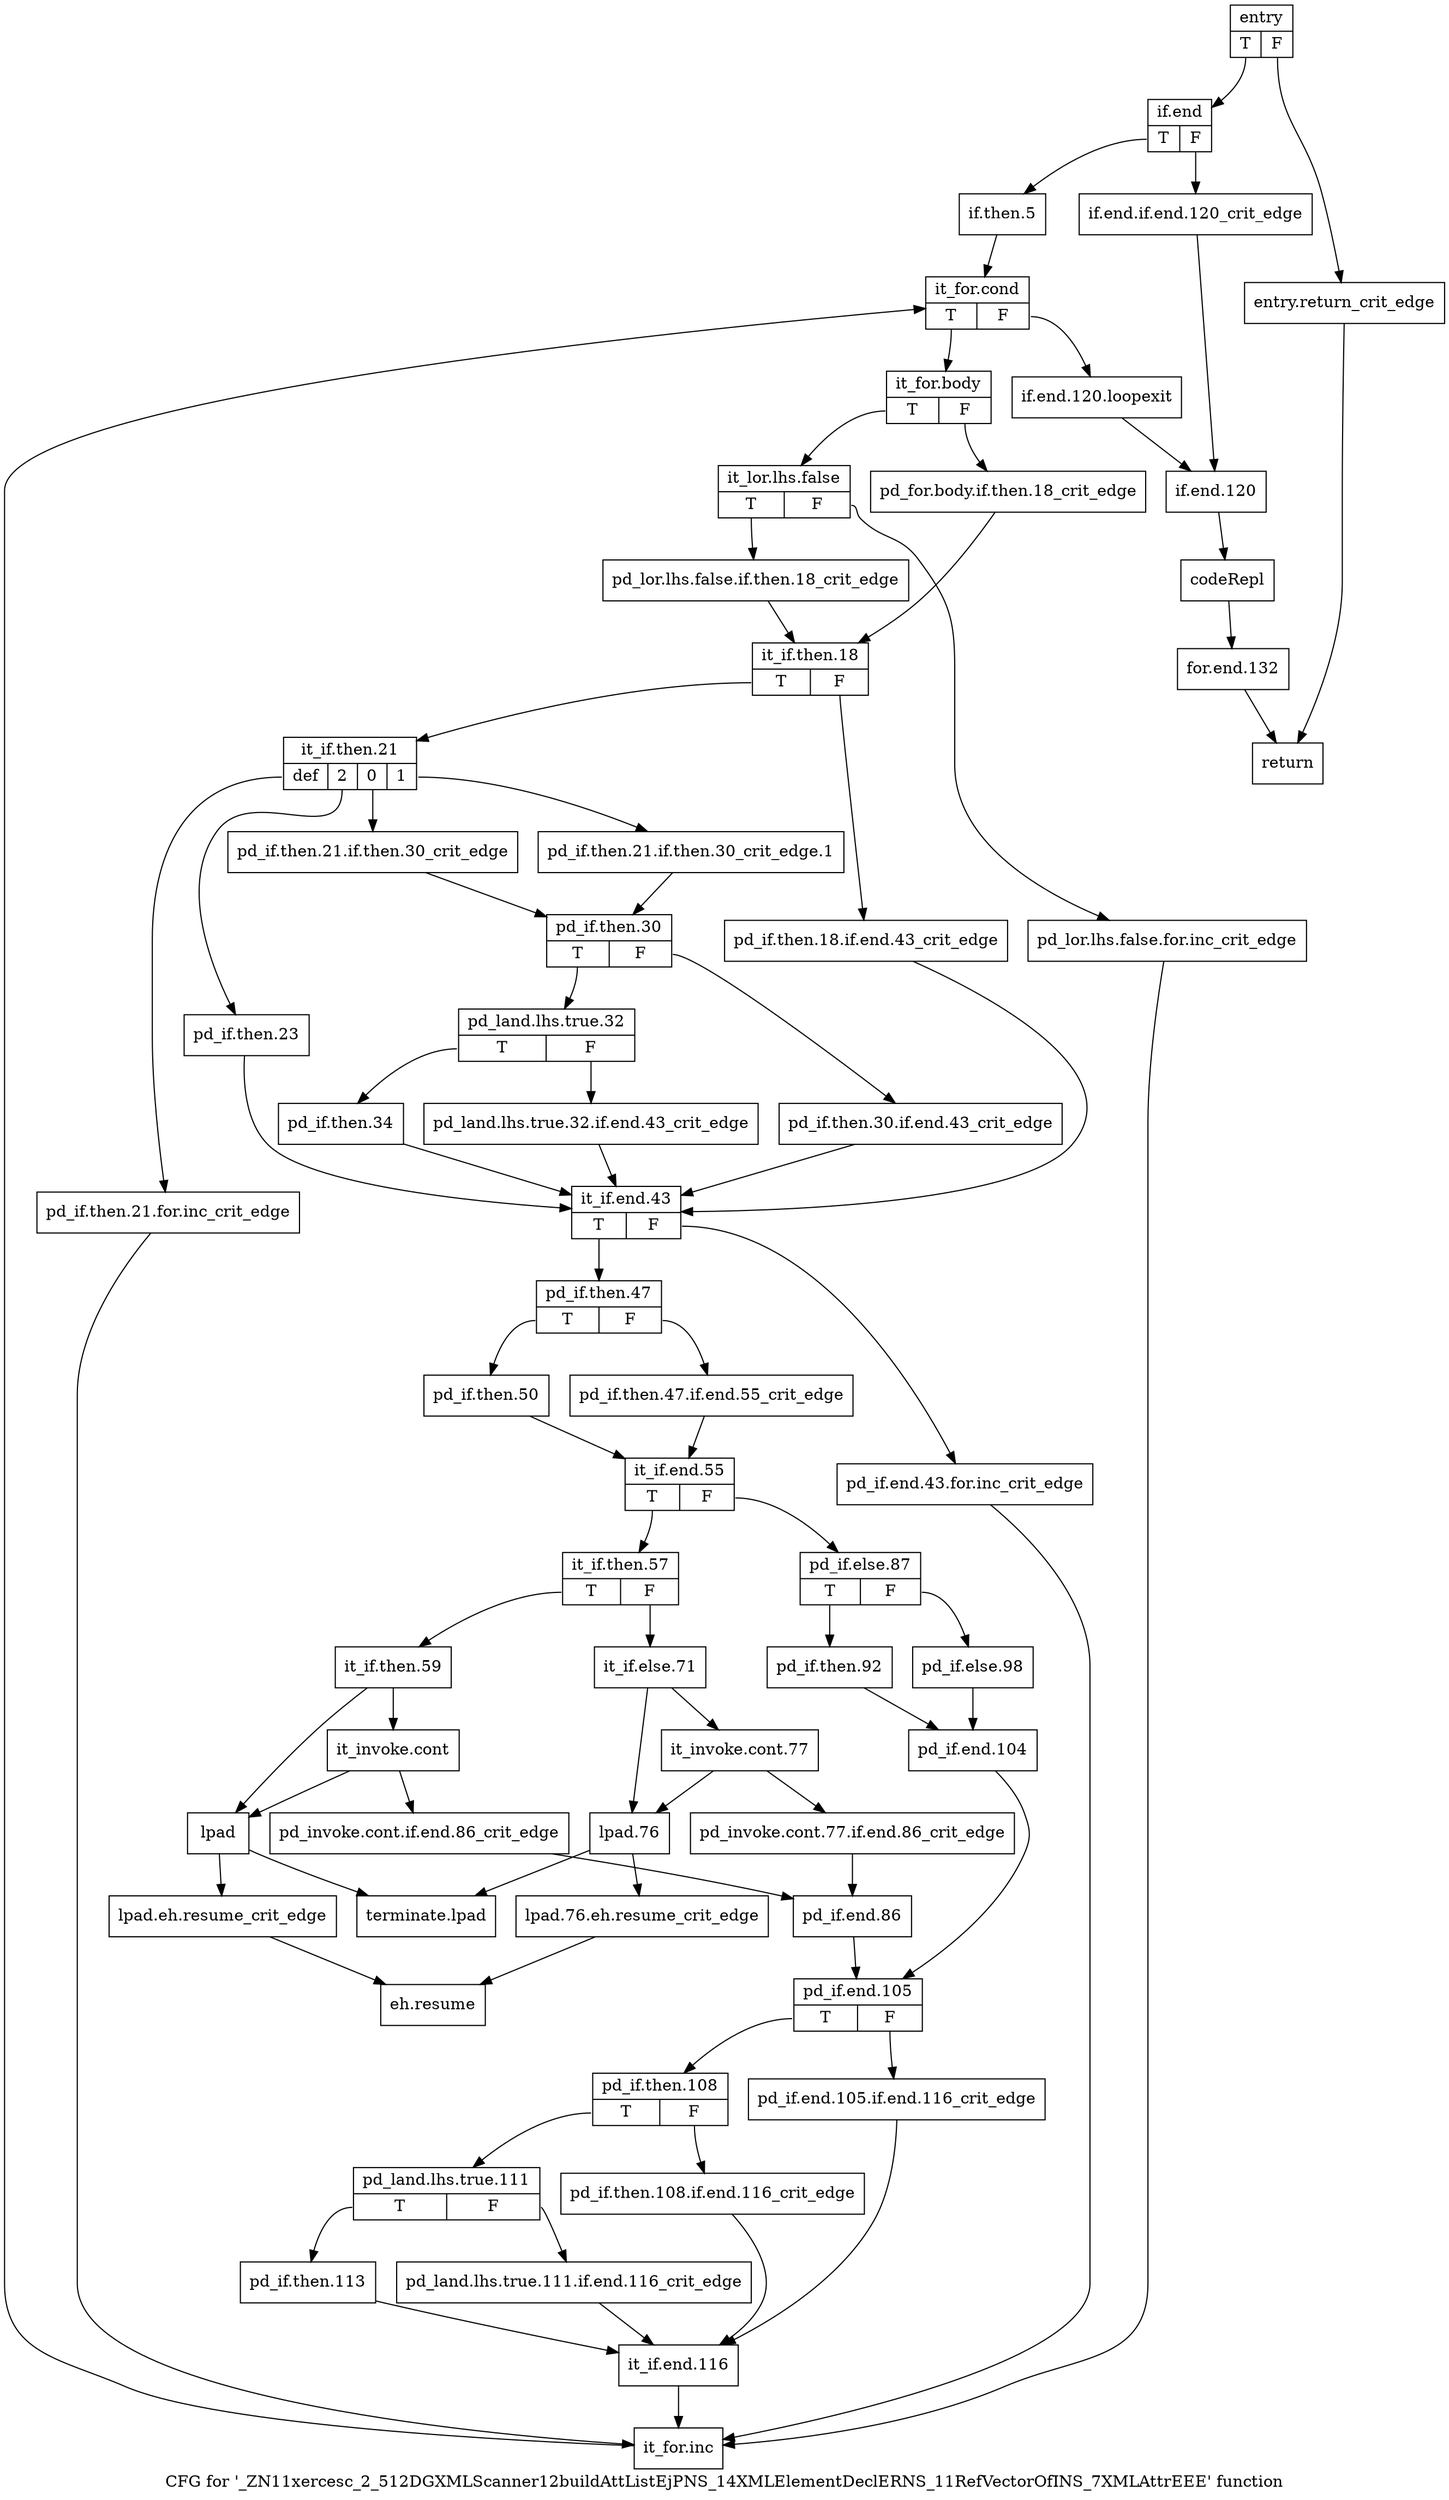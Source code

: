 digraph "CFG for '_ZN11xercesc_2_512DGXMLScanner12buildAttListEjPNS_14XMLElementDeclERNS_11RefVectorOfINS_7XMLAttrEEE' function" {
	label="CFG for '_ZN11xercesc_2_512DGXMLScanner12buildAttListEjPNS_14XMLElementDeclERNS_11RefVectorOfINS_7XMLAttrEEE' function";

	Node0x2746c50 [shape=record,label="{entry|{<s0>T|<s1>F}}"];
	Node0x2746c50:s0 -> Node0x2746cf0;
	Node0x2746c50:s1 -> Node0x2746ca0;
	Node0x2746ca0 [shape=record,label="{entry.return_crit_edge}"];
	Node0x2746ca0 -> Node0x2748930;
	Node0x2746cf0 [shape=record,label="{if.end|{<s0>T|<s1>F}}"];
	Node0x2746cf0:s0 -> Node0x2747850;
	Node0x2746cf0:s1 -> Node0x2746d40;
	Node0x2746d40 [shape=record,label="{if.end.if.end.120_crit_edge}"];
	Node0x2746d40 -> Node0x2748840;
	Node0x2747850 [shape=record,label="{if.then.5}"];
	Node0x2747850 -> Node0x27478a0;
	Node0x27478a0 [shape=record,label="{it_for.cond|{<s0>T|<s1>F}}"];
	Node0x27478a0:s0 -> Node0x27478f0;
	Node0x27478a0:s1 -> Node0x27487f0;
	Node0x27478f0 [shape=record,label="{it_for.body|{<s0>T|<s1>F}}"];
	Node0x27478f0:s0 -> Node0x2747990;
	Node0x27478f0:s1 -> Node0x2747940;
	Node0x2747940 [shape=record,label="{pd_for.body.if.then.18_crit_edge}"];
	Node0x2747940 -> Node0x2747a80;
	Node0x2747990 [shape=record,label="{it_lor.lhs.false|{<s0>T|<s1>F}}"];
	Node0x2747990:s0 -> Node0x2747a30;
	Node0x2747990:s1 -> Node0x27479e0;
	Node0x27479e0 [shape=record,label="{pd_lor.lhs.false.for.inc_crit_edge}"];
	Node0x27479e0 -> Node0x27487a0;
	Node0x2747a30 [shape=record,label="{pd_lor.lhs.false.if.then.18_crit_edge}"];
	Node0x2747a30 -> Node0x2747a80;
	Node0x2747a80 [shape=record,label="{it_if.then.18|{<s0>T|<s1>F}}"];
	Node0x2747a80:s0 -> Node0x2747b20;
	Node0x2747a80:s1 -> Node0x2747ad0;
	Node0x2747ad0 [shape=record,label="{pd_if.then.18.if.end.43_crit_edge}"];
	Node0x2747ad0 -> Node0x2747e40;
	Node0x2747b20 [shape=record,label="{it_if.then.21|{<s0>def|<s1>2|<s2>0|<s3>1}}"];
	Node0x2747b20:s0 -> Node0x2747c10;
	Node0x2747b20:s1 -> Node0x2747c60;
	Node0x2747b20:s2 -> Node0x2747bc0;
	Node0x2747b20:s3 -> Node0x2747b70;
	Node0x2747b70 [shape=record,label="{pd_if.then.21.if.then.30_crit_edge.1}"];
	Node0x2747b70 -> Node0x2747cb0;
	Node0x2747bc0 [shape=record,label="{pd_if.then.21.if.then.30_crit_edge}"];
	Node0x2747bc0 -> Node0x2747cb0;
	Node0x2747c10 [shape=record,label="{pd_if.then.21.for.inc_crit_edge}"];
	Node0x2747c10 -> Node0x27487a0;
	Node0x2747c60 [shape=record,label="{pd_if.then.23}"];
	Node0x2747c60 -> Node0x2747e40;
	Node0x2747cb0 [shape=record,label="{pd_if.then.30|{<s0>T|<s1>F}}"];
	Node0x2747cb0:s0 -> Node0x2747d50;
	Node0x2747cb0:s1 -> Node0x2747d00;
	Node0x2747d00 [shape=record,label="{pd_if.then.30.if.end.43_crit_edge}"];
	Node0x2747d00 -> Node0x2747e40;
	Node0x2747d50 [shape=record,label="{pd_land.lhs.true.32|{<s0>T|<s1>F}}"];
	Node0x2747d50:s0 -> Node0x2747df0;
	Node0x2747d50:s1 -> Node0x2747da0;
	Node0x2747da0 [shape=record,label="{pd_land.lhs.true.32.if.end.43_crit_edge}"];
	Node0x2747da0 -> Node0x2747e40;
	Node0x2747df0 [shape=record,label="{pd_if.then.34}"];
	Node0x2747df0 -> Node0x2747e40;
	Node0x2747e40 [shape=record,label="{it_if.end.43|{<s0>T|<s1>F}}"];
	Node0x2747e40:s0 -> Node0x2747ee0;
	Node0x2747e40:s1 -> Node0x2747e90;
	Node0x2747e90 [shape=record,label="{pd_if.end.43.for.inc_crit_edge}"];
	Node0x2747e90 -> Node0x27487a0;
	Node0x2747ee0 [shape=record,label="{pd_if.then.47|{<s0>T|<s1>F}}"];
	Node0x2747ee0:s0 -> Node0x2747f80;
	Node0x2747ee0:s1 -> Node0x2747f30;
	Node0x2747f30 [shape=record,label="{pd_if.then.47.if.end.55_crit_edge}"];
	Node0x2747f30 -> Node0x2747fd0;
	Node0x2747f80 [shape=record,label="{pd_if.then.50}"];
	Node0x2747f80 -> Node0x2747fd0;
	Node0x2747fd0 [shape=record,label="{it_if.end.55|{<s0>T|<s1>F}}"];
	Node0x2747fd0:s0 -> Node0x2748020;
	Node0x2747fd0:s1 -> Node0x27483e0;
	Node0x2748020 [shape=record,label="{it_if.then.57|{<s0>T|<s1>F}}"];
	Node0x2748020:s0 -> Node0x2748070;
	Node0x2748020:s1 -> Node0x2748200;
	Node0x2748070 [shape=record,label="{it_if.then.59}"];
	Node0x2748070 -> Node0x27480c0;
	Node0x2748070 -> Node0x2748160;
	Node0x27480c0 [shape=record,label="{it_invoke.cont}"];
	Node0x27480c0 -> Node0x2748110;
	Node0x27480c0 -> Node0x2748160;
	Node0x2748110 [shape=record,label="{pd_invoke.cont.if.end.86_crit_edge}"];
	Node0x2748110 -> Node0x2748390;
	Node0x2748160 [shape=record,label="{lpad}"];
	Node0x2748160 -> Node0x27481b0;
	Node0x2748160 -> Node0x27489d0;
	Node0x27481b0 [shape=record,label="{lpad.eh.resume_crit_edge}"];
	Node0x27481b0 -> Node0x2748980;
	Node0x2748200 [shape=record,label="{it_if.else.71}"];
	Node0x2748200 -> Node0x2748250;
	Node0x2748200 -> Node0x27482f0;
	Node0x2748250 [shape=record,label="{it_invoke.cont.77}"];
	Node0x2748250 -> Node0x27482a0;
	Node0x2748250 -> Node0x27482f0;
	Node0x27482a0 [shape=record,label="{pd_invoke.cont.77.if.end.86_crit_edge}"];
	Node0x27482a0 -> Node0x2748390;
	Node0x27482f0 [shape=record,label="{lpad.76}"];
	Node0x27482f0 -> Node0x2748340;
	Node0x27482f0 -> Node0x27489d0;
	Node0x2748340 [shape=record,label="{lpad.76.eh.resume_crit_edge}"];
	Node0x2748340 -> Node0x2748980;
	Node0x2748390 [shape=record,label="{pd_if.end.86}"];
	Node0x2748390 -> Node0x2748520;
	Node0x27483e0 [shape=record,label="{pd_if.else.87|{<s0>T|<s1>F}}"];
	Node0x27483e0:s0 -> Node0x2748430;
	Node0x27483e0:s1 -> Node0x2748480;
	Node0x2748430 [shape=record,label="{pd_if.then.92}"];
	Node0x2748430 -> Node0x27484d0;
	Node0x2748480 [shape=record,label="{pd_if.else.98}"];
	Node0x2748480 -> Node0x27484d0;
	Node0x27484d0 [shape=record,label="{pd_if.end.104}"];
	Node0x27484d0 -> Node0x2748520;
	Node0x2748520 [shape=record,label="{pd_if.end.105|{<s0>T|<s1>F}}"];
	Node0x2748520:s0 -> Node0x27485c0;
	Node0x2748520:s1 -> Node0x2748570;
	Node0x2748570 [shape=record,label="{pd_if.end.105.if.end.116_crit_edge}"];
	Node0x2748570 -> Node0x2748750;
	Node0x27485c0 [shape=record,label="{pd_if.then.108|{<s0>T|<s1>F}}"];
	Node0x27485c0:s0 -> Node0x2748660;
	Node0x27485c0:s1 -> Node0x2748610;
	Node0x2748610 [shape=record,label="{pd_if.then.108.if.end.116_crit_edge}"];
	Node0x2748610 -> Node0x2748750;
	Node0x2748660 [shape=record,label="{pd_land.lhs.true.111|{<s0>T|<s1>F}}"];
	Node0x2748660:s0 -> Node0x2748700;
	Node0x2748660:s1 -> Node0x27486b0;
	Node0x27486b0 [shape=record,label="{pd_land.lhs.true.111.if.end.116_crit_edge}"];
	Node0x27486b0 -> Node0x2748750;
	Node0x2748700 [shape=record,label="{pd_if.then.113}"];
	Node0x2748700 -> Node0x2748750;
	Node0x2748750 [shape=record,label="{it_if.end.116}"];
	Node0x2748750 -> Node0x27487a0;
	Node0x27487a0 [shape=record,label="{it_for.inc}"];
	Node0x27487a0 -> Node0x27478a0;
	Node0x27487f0 [shape=record,label="{if.end.120.loopexit}"];
	Node0x27487f0 -> Node0x2748840;
	Node0x2748840 [shape=record,label="{if.end.120}"];
	Node0x2748840 -> Node0x2748890;
	Node0x2748890 [shape=record,label="{codeRepl}"];
	Node0x2748890 -> Node0x27488e0;
	Node0x27488e0 [shape=record,label="{for.end.132}"];
	Node0x27488e0 -> Node0x2748930;
	Node0x2748930 [shape=record,label="{return}"];
	Node0x2748980 [shape=record,label="{eh.resume}"];
	Node0x27489d0 [shape=record,label="{terminate.lpad}"];
}
